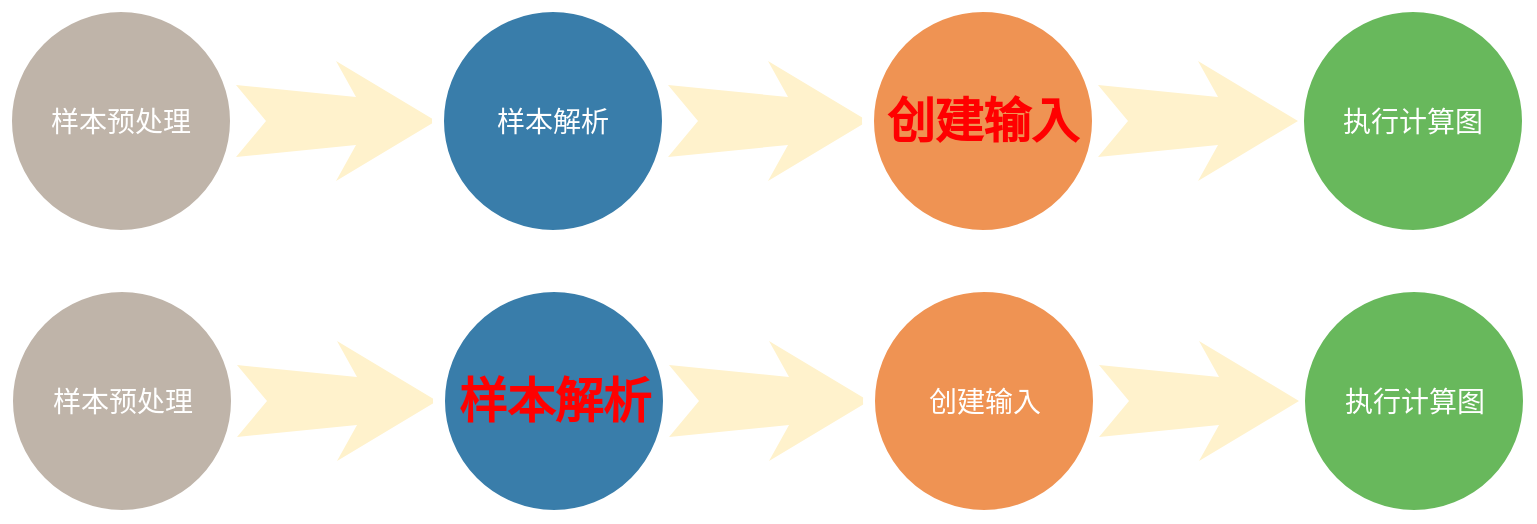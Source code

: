 <mxfile version="16.2.7" type="github">
  <diagram name="Page-1" id="12e1b939-464a-85fe-373e-61e167be1490">
    <mxGraphModel dx="995" dy="714" grid="1" gridSize="10" guides="1" tooltips="1" connect="1" arrows="1" fold="1" page="1" pageScale="1.5" pageWidth="1169" pageHeight="826" background="none" math="0" shadow="0">
      <root>
        <mxCell id="0" />
        <mxCell id="1" parent="0" />
        <mxCell id="60da8b9f42644d3a-8" value="样本预处理" style="ellipse;whiteSpace=wrap;html=1;rounded=0;shadow=0;strokeWidth=6;fontSize=14;align=center;fillColor=#BFB4A9;strokeColor=#FFFFFF;fontColor=#FFFFFF;" parent="1" vertex="1">
          <mxGeometry x="120" y="180" width="115" height="115" as="geometry" />
        </mxCell>
        <mxCell id="60da8b9f42644d3a-9" value="" style="html=1;shadow=0;dashed=0;align=center;verticalAlign=middle;shape=mxgraph.arrows2.stylisedArrow;dy=0.6;dx=40;notch=15;feather=0.4;rounded=0;strokeWidth=1;fontSize=27;strokeColor=none;fillColor=#fff2cc;" parent="1" vertex="1">
          <mxGeometry x="235" y="207.5" width="100" height="60" as="geometry" />
        </mxCell>
        <mxCell id="60da8b9f42644d3a-22" value="样本解析" style="ellipse;whiteSpace=wrap;html=1;rounded=0;shadow=0;strokeWidth=6;fontSize=14;align=center;fillColor=#397DAA;strokeColor=#FFFFFF;fontColor=#FFFFFF;" parent="1" vertex="1">
          <mxGeometry x="336" y="180" width="115" height="115" as="geometry" />
        </mxCell>
        <mxCell id="60da8b9f42644d3a-23" value="" style="html=1;shadow=0;dashed=0;align=center;verticalAlign=middle;shape=mxgraph.arrows2.stylisedArrow;dy=0.6;dx=40;notch=15;feather=0.4;rounded=0;strokeWidth=1;fontSize=27;strokeColor=none;fillColor=#fff2cc;" parent="1" vertex="1">
          <mxGeometry x="451" y="207.5" width="100" height="60" as="geometry" />
        </mxCell>
        <mxCell id="60da8b9f42644d3a-29" value="&lt;font color=&quot;#ff0000&quot; style=&quot;font-size: 24px&quot;&gt;&lt;b&gt;创建输入&lt;/b&gt;&lt;/font&gt;" style="ellipse;whiteSpace=wrap;html=1;rounded=0;shadow=0;strokeWidth=6;fontSize=14;align=center;fillColor=#EF9353;strokeColor=#FFFFFF;fontColor=#FFFFFF;" parent="1" vertex="1">
          <mxGeometry x="551" y="180" width="115" height="115" as="geometry" />
        </mxCell>
        <mxCell id="60da8b9f42644d3a-36" value="执行计算图" style="ellipse;whiteSpace=wrap;html=1;rounded=0;shadow=0;strokeWidth=6;fontSize=14;align=center;fillColor=#68B85C;strokeColor=#FFFFFF;fontColor=#FFFFFF;" parent="1" vertex="1">
          <mxGeometry x="766" y="180" width="115" height="115" as="geometry" />
        </mxCell>
        <mxCell id="ZyQBP8sHawTWPpkj5fOg-1" value="" style="html=1;shadow=0;dashed=0;align=center;verticalAlign=middle;shape=mxgraph.arrows2.stylisedArrow;dy=0.6;dx=40;notch=15;feather=0.4;rounded=0;strokeWidth=1;fontSize=27;strokeColor=none;fillColor=#fff2cc;" parent="1" vertex="1">
          <mxGeometry x="666" y="207.5" width="100" height="60" as="geometry" />
        </mxCell>
        <mxCell id="pqX9J0ycV_m9yztGuwR1-1" value="样本预处理" style="ellipse;whiteSpace=wrap;html=1;rounded=0;shadow=0;strokeWidth=6;fontSize=14;align=center;fillColor=#BFB4A9;strokeColor=#FFFFFF;fontColor=#FFFFFF;" vertex="1" parent="1">
          <mxGeometry x="120.5" y="320" width="115" height="115" as="geometry" />
        </mxCell>
        <mxCell id="pqX9J0ycV_m9yztGuwR1-2" value="" style="html=1;shadow=0;dashed=0;align=center;verticalAlign=middle;shape=mxgraph.arrows2.stylisedArrow;dy=0.6;dx=40;notch=15;feather=0.4;rounded=0;strokeWidth=1;fontSize=27;strokeColor=none;fillColor=#fff2cc;" vertex="1" parent="1">
          <mxGeometry x="235.5" y="347.5" width="100" height="60" as="geometry" />
        </mxCell>
        <mxCell id="pqX9J0ycV_m9yztGuwR1-3" value="&lt;b&gt;&lt;font color=&quot;#ff0000&quot; style=&quot;font-size: 24px&quot;&gt;样本解析&lt;/font&gt;&lt;/b&gt;" style="ellipse;whiteSpace=wrap;html=1;rounded=0;shadow=0;strokeWidth=6;fontSize=14;align=center;fillColor=#397DAA;strokeColor=#FFFFFF;fontColor=#FFFFFF;" vertex="1" parent="1">
          <mxGeometry x="336.5" y="320" width="115" height="115" as="geometry" />
        </mxCell>
        <mxCell id="pqX9J0ycV_m9yztGuwR1-4" value="" style="html=1;shadow=0;dashed=0;align=center;verticalAlign=middle;shape=mxgraph.arrows2.stylisedArrow;dy=0.6;dx=40;notch=15;feather=0.4;rounded=0;strokeWidth=1;fontSize=27;strokeColor=none;fillColor=#fff2cc;" vertex="1" parent="1">
          <mxGeometry x="451.5" y="347.5" width="100" height="60" as="geometry" />
        </mxCell>
        <mxCell id="pqX9J0ycV_m9yztGuwR1-5" value="&lt;font style=&quot;font-size: 14px&quot;&gt;创建输入&lt;/font&gt;" style="ellipse;whiteSpace=wrap;html=1;rounded=0;shadow=0;strokeWidth=6;fontSize=14;align=center;fillColor=#EF9353;strokeColor=#FFFFFF;fontColor=#FFFFFF;" vertex="1" parent="1">
          <mxGeometry x="551.5" y="320" width="115" height="115" as="geometry" />
        </mxCell>
        <mxCell id="pqX9J0ycV_m9yztGuwR1-6" value="执行计算图" style="ellipse;whiteSpace=wrap;html=1;rounded=0;shadow=0;strokeWidth=6;fontSize=14;align=center;fillColor=#68B85C;strokeColor=#FFFFFF;fontColor=#FFFFFF;" vertex="1" parent="1">
          <mxGeometry x="766.5" y="320" width="115" height="115" as="geometry" />
        </mxCell>
        <mxCell id="pqX9J0ycV_m9yztGuwR1-7" value="" style="html=1;shadow=0;dashed=0;align=center;verticalAlign=middle;shape=mxgraph.arrows2.stylisedArrow;dy=0.6;dx=40;notch=15;feather=0.4;rounded=0;strokeWidth=1;fontSize=27;strokeColor=none;fillColor=#fff2cc;" vertex="1" parent="1">
          <mxGeometry x="666.5" y="347.5" width="100" height="60" as="geometry" />
        </mxCell>
      </root>
    </mxGraphModel>
  </diagram>
</mxfile>
